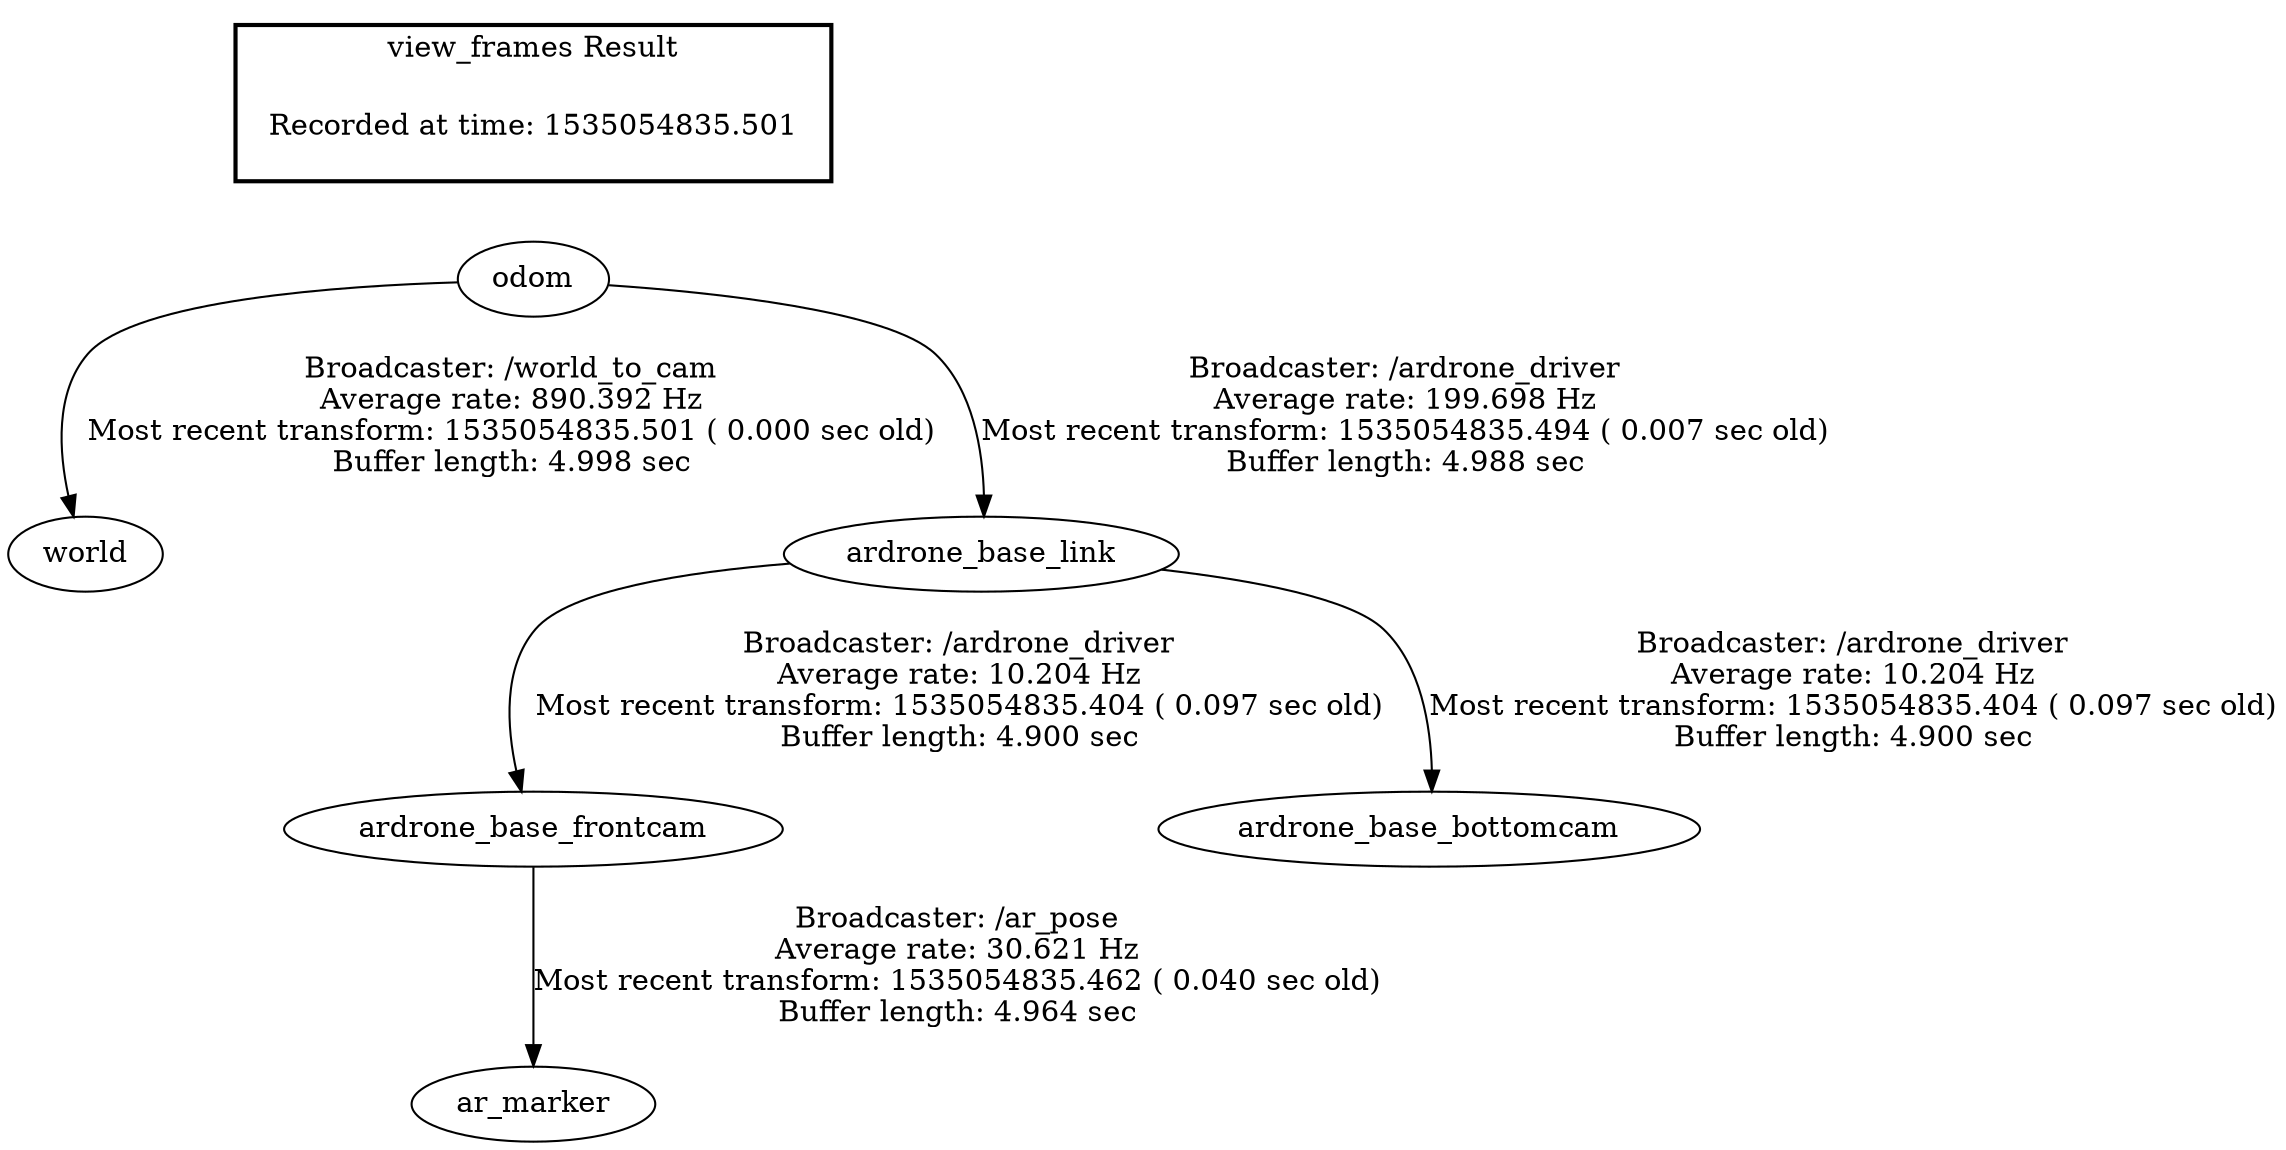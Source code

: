 digraph G {
"odom" -> "world"[label="Broadcaster: /world_to_cam\nAverage rate: 890.392 Hz\nMost recent transform: 1535054835.501 ( 0.000 sec old)\nBuffer length: 4.998 sec\n"];
"ardrone_base_link" -> "ardrone_base_frontcam"[label="Broadcaster: /ardrone_driver\nAverage rate: 10.204 Hz\nMost recent transform: 1535054835.404 ( 0.097 sec old)\nBuffer length: 4.900 sec\n"];
"odom" -> "ardrone_base_link"[label="Broadcaster: /ardrone_driver\nAverage rate: 199.698 Hz\nMost recent transform: 1535054835.494 ( 0.007 sec old)\nBuffer length: 4.988 sec\n"];
"ardrone_base_link" -> "ardrone_base_bottomcam"[label="Broadcaster: /ardrone_driver\nAverage rate: 10.204 Hz\nMost recent transform: 1535054835.404 ( 0.097 sec old)\nBuffer length: 4.900 sec\n"];
"ardrone_base_frontcam" -> "ar_marker"[label="Broadcaster: /ar_pose\nAverage rate: 30.621 Hz\nMost recent transform: 1535054835.462 ( 0.040 sec old)\nBuffer length: 4.964 sec\n"];
edge [style=invis];
 subgraph cluster_legend { style=bold; color=black; label ="view_frames Result";
"Recorded at time: 1535054835.501"[ shape=plaintext ] ;
 }->"odom";
}
